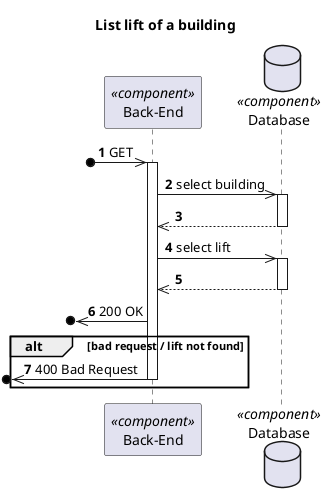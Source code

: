 @startuml Process View - Level 3

autonumber
skinparam packageStyle rect

title List lift of a building

participant "Back-End" as BE <<component>>
database "Database" as DB <<component>>

?o->> BE : GET

activate BE

BE ->> DB : select building
activate DB
DB -->> BE
deactivate DB

BE ->> DB : select lift
activate DB
DB -->> BE
deactivate DB

?o<<- BE : 200 OK

alt bad request / lift not found
?o<<- BE : 400 Bad Request
deactivate BE
end

@enduml
